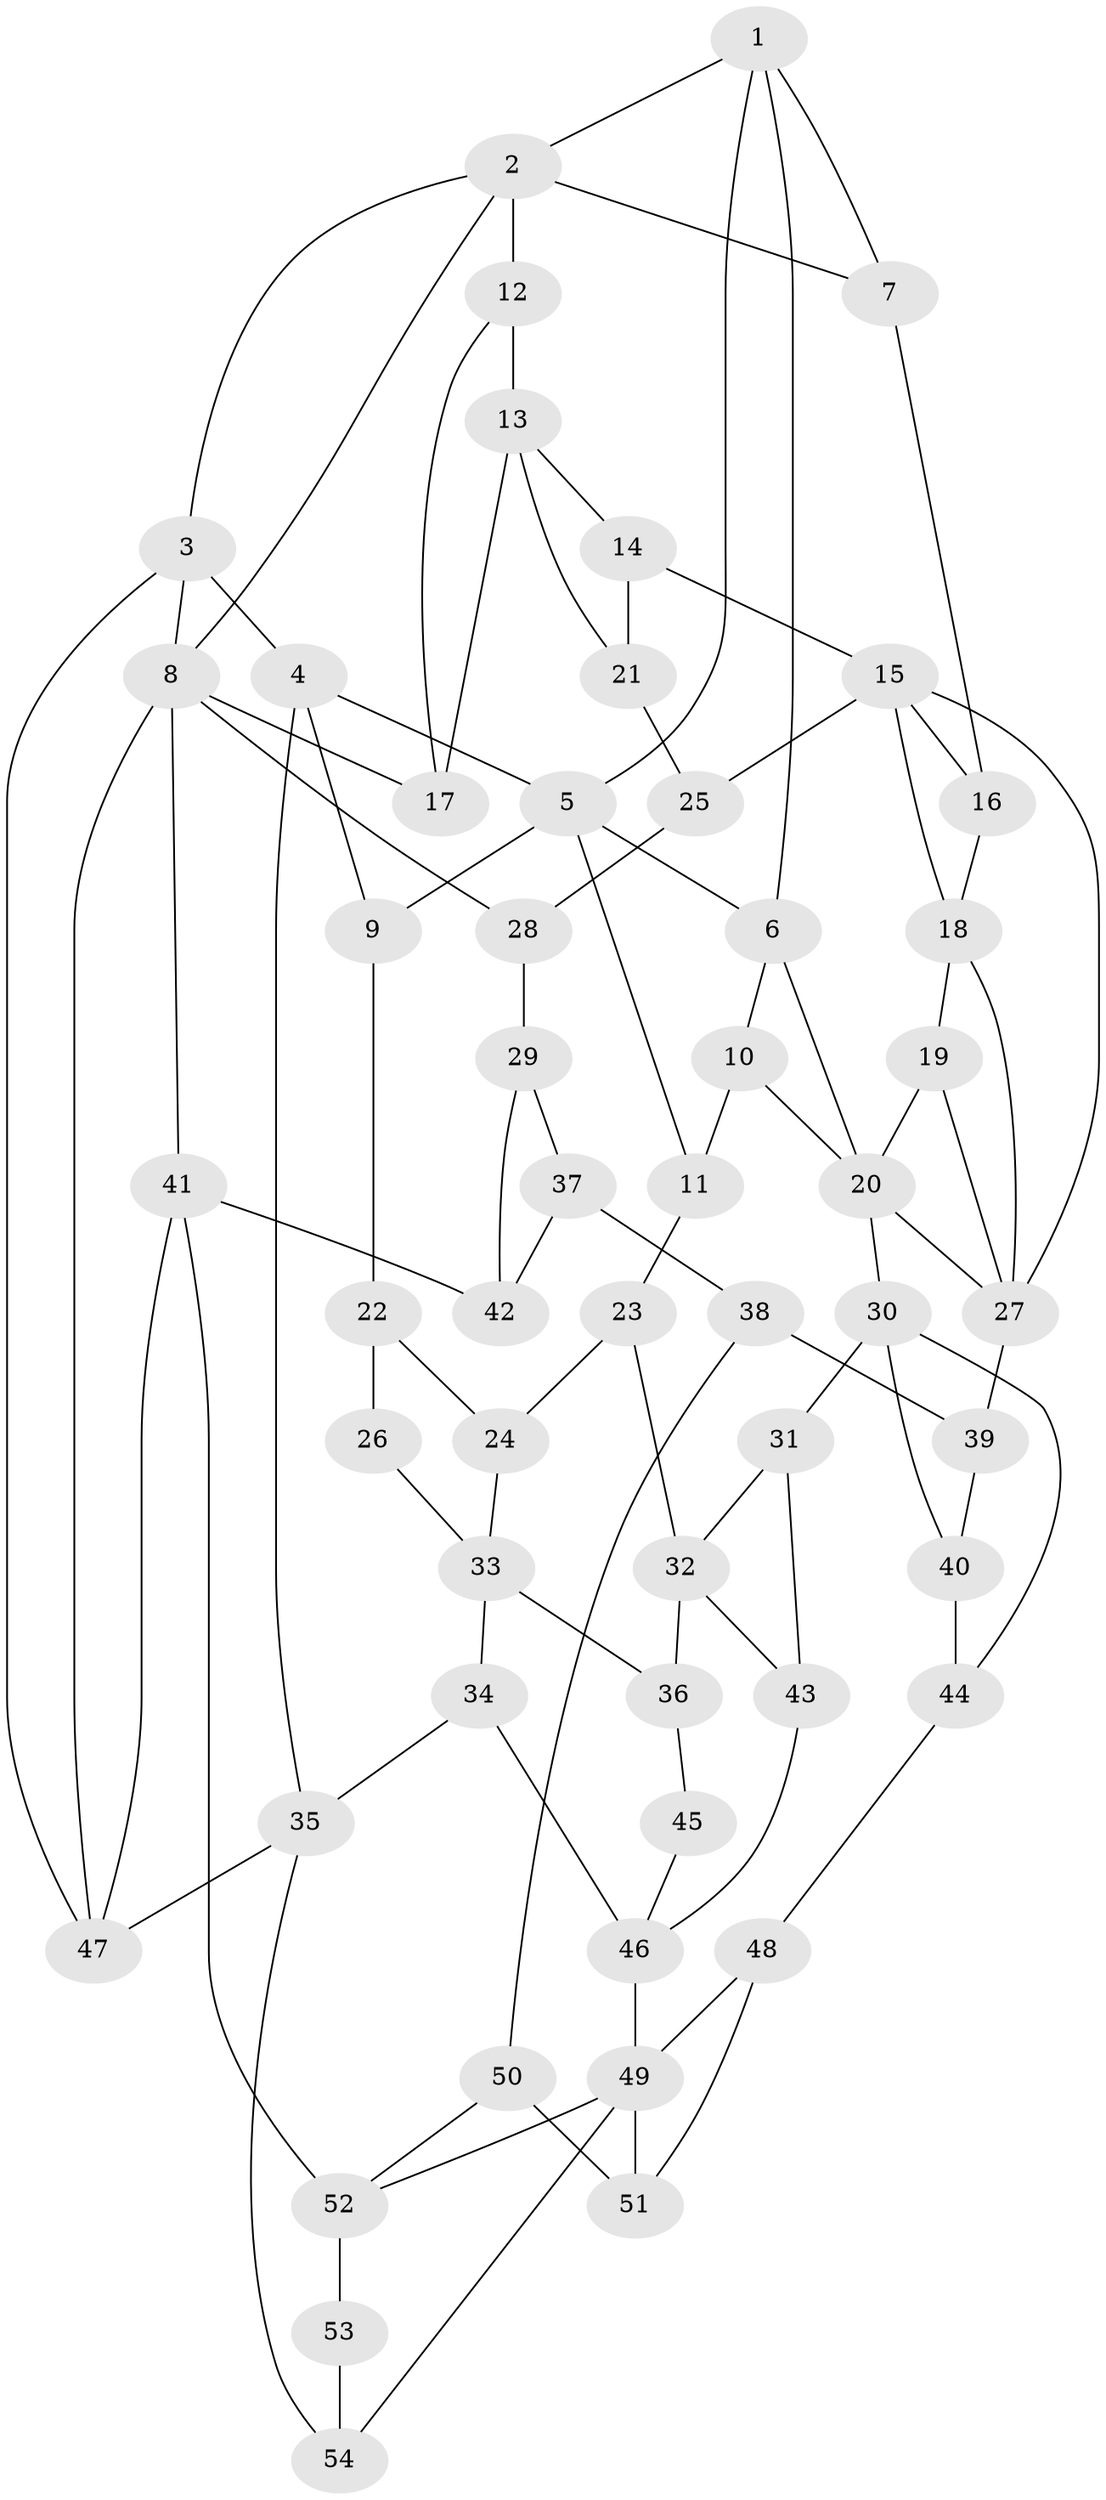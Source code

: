 // original degree distribution, {3: 0.027777777777777776, 4: 0.23148148148148148, 6: 0.23148148148148148, 5: 0.5092592592592593}
// Generated by graph-tools (version 1.1) at 2025/38/03/09/25 02:38:52]
// undirected, 54 vertices, 94 edges
graph export_dot {
graph [start="1"]
  node [color=gray90,style=filled];
  1;
  2;
  3;
  4;
  5;
  6;
  7;
  8;
  9;
  10;
  11;
  12;
  13;
  14;
  15;
  16;
  17;
  18;
  19;
  20;
  21;
  22;
  23;
  24;
  25;
  26;
  27;
  28;
  29;
  30;
  31;
  32;
  33;
  34;
  35;
  36;
  37;
  38;
  39;
  40;
  41;
  42;
  43;
  44;
  45;
  46;
  47;
  48;
  49;
  50;
  51;
  52;
  53;
  54;
  1 -- 2 [weight=1.0];
  1 -- 5 [weight=1.0];
  1 -- 6 [weight=1.0];
  1 -- 7 [weight=1.0];
  2 -- 3 [weight=1.0];
  2 -- 7 [weight=1.0];
  2 -- 8 [weight=1.0];
  2 -- 12 [weight=2.0];
  3 -- 4 [weight=1.0];
  3 -- 8 [weight=1.0];
  3 -- 47 [weight=1.0];
  4 -- 5 [weight=1.0];
  4 -- 9 [weight=1.0];
  4 -- 35 [weight=1.0];
  5 -- 6 [weight=1.0];
  5 -- 9 [weight=1.0];
  5 -- 11 [weight=1.0];
  6 -- 10 [weight=1.0];
  6 -- 20 [weight=1.0];
  7 -- 16 [weight=1.0];
  8 -- 17 [weight=1.0];
  8 -- 28 [weight=1.0];
  8 -- 41 [weight=1.0];
  8 -- 47 [weight=1.0];
  9 -- 22 [weight=1.0];
  10 -- 11 [weight=1.0];
  10 -- 20 [weight=1.0];
  11 -- 23 [weight=1.0];
  12 -- 13 [weight=3.0];
  12 -- 17 [weight=1.0];
  13 -- 14 [weight=1.0];
  13 -- 17 [weight=1.0];
  13 -- 21 [weight=1.0];
  14 -- 15 [weight=1.0];
  14 -- 21 [weight=1.0];
  15 -- 16 [weight=1.0];
  15 -- 18 [weight=1.0];
  15 -- 25 [weight=1.0];
  15 -- 27 [weight=1.0];
  16 -- 18 [weight=1.0];
  18 -- 19 [weight=1.0];
  18 -- 27 [weight=1.0];
  19 -- 20 [weight=1.0];
  19 -- 27 [weight=1.0];
  20 -- 27 [weight=1.0];
  20 -- 30 [weight=2.0];
  21 -- 25 [weight=1.0];
  22 -- 24 [weight=1.0];
  22 -- 26 [weight=2.0];
  23 -- 24 [weight=1.0];
  23 -- 32 [weight=1.0];
  24 -- 33 [weight=1.0];
  25 -- 28 [weight=1.0];
  26 -- 33 [weight=1.0];
  27 -- 39 [weight=1.0];
  28 -- 29 [weight=4.0];
  29 -- 37 [weight=1.0];
  29 -- 42 [weight=1.0];
  30 -- 31 [weight=2.0];
  30 -- 40 [weight=1.0];
  30 -- 44 [weight=1.0];
  31 -- 32 [weight=1.0];
  31 -- 43 [weight=1.0];
  32 -- 36 [weight=2.0];
  32 -- 43 [weight=1.0];
  33 -- 34 [weight=1.0];
  33 -- 36 [weight=2.0];
  34 -- 35 [weight=1.0];
  34 -- 46 [weight=1.0];
  35 -- 47 [weight=1.0];
  35 -- 54 [weight=1.0];
  36 -- 45 [weight=2.0];
  37 -- 38 [weight=1.0];
  37 -- 42 [weight=1.0];
  38 -- 39 [weight=1.0];
  38 -- 50 [weight=1.0];
  39 -- 40 [weight=1.0];
  40 -- 44 [weight=1.0];
  41 -- 42 [weight=1.0];
  41 -- 47 [weight=1.0];
  41 -- 52 [weight=2.0];
  43 -- 46 [weight=1.0];
  44 -- 48 [weight=1.0];
  45 -- 46 [weight=1.0];
  46 -- 49 [weight=2.0];
  48 -- 49 [weight=1.0];
  48 -- 51 [weight=1.0];
  49 -- 51 [weight=1.0];
  49 -- 52 [weight=1.0];
  49 -- 54 [weight=1.0];
  50 -- 51 [weight=1.0];
  50 -- 52 [weight=1.0];
  52 -- 53 [weight=2.0];
  53 -- 54 [weight=1.0];
}
